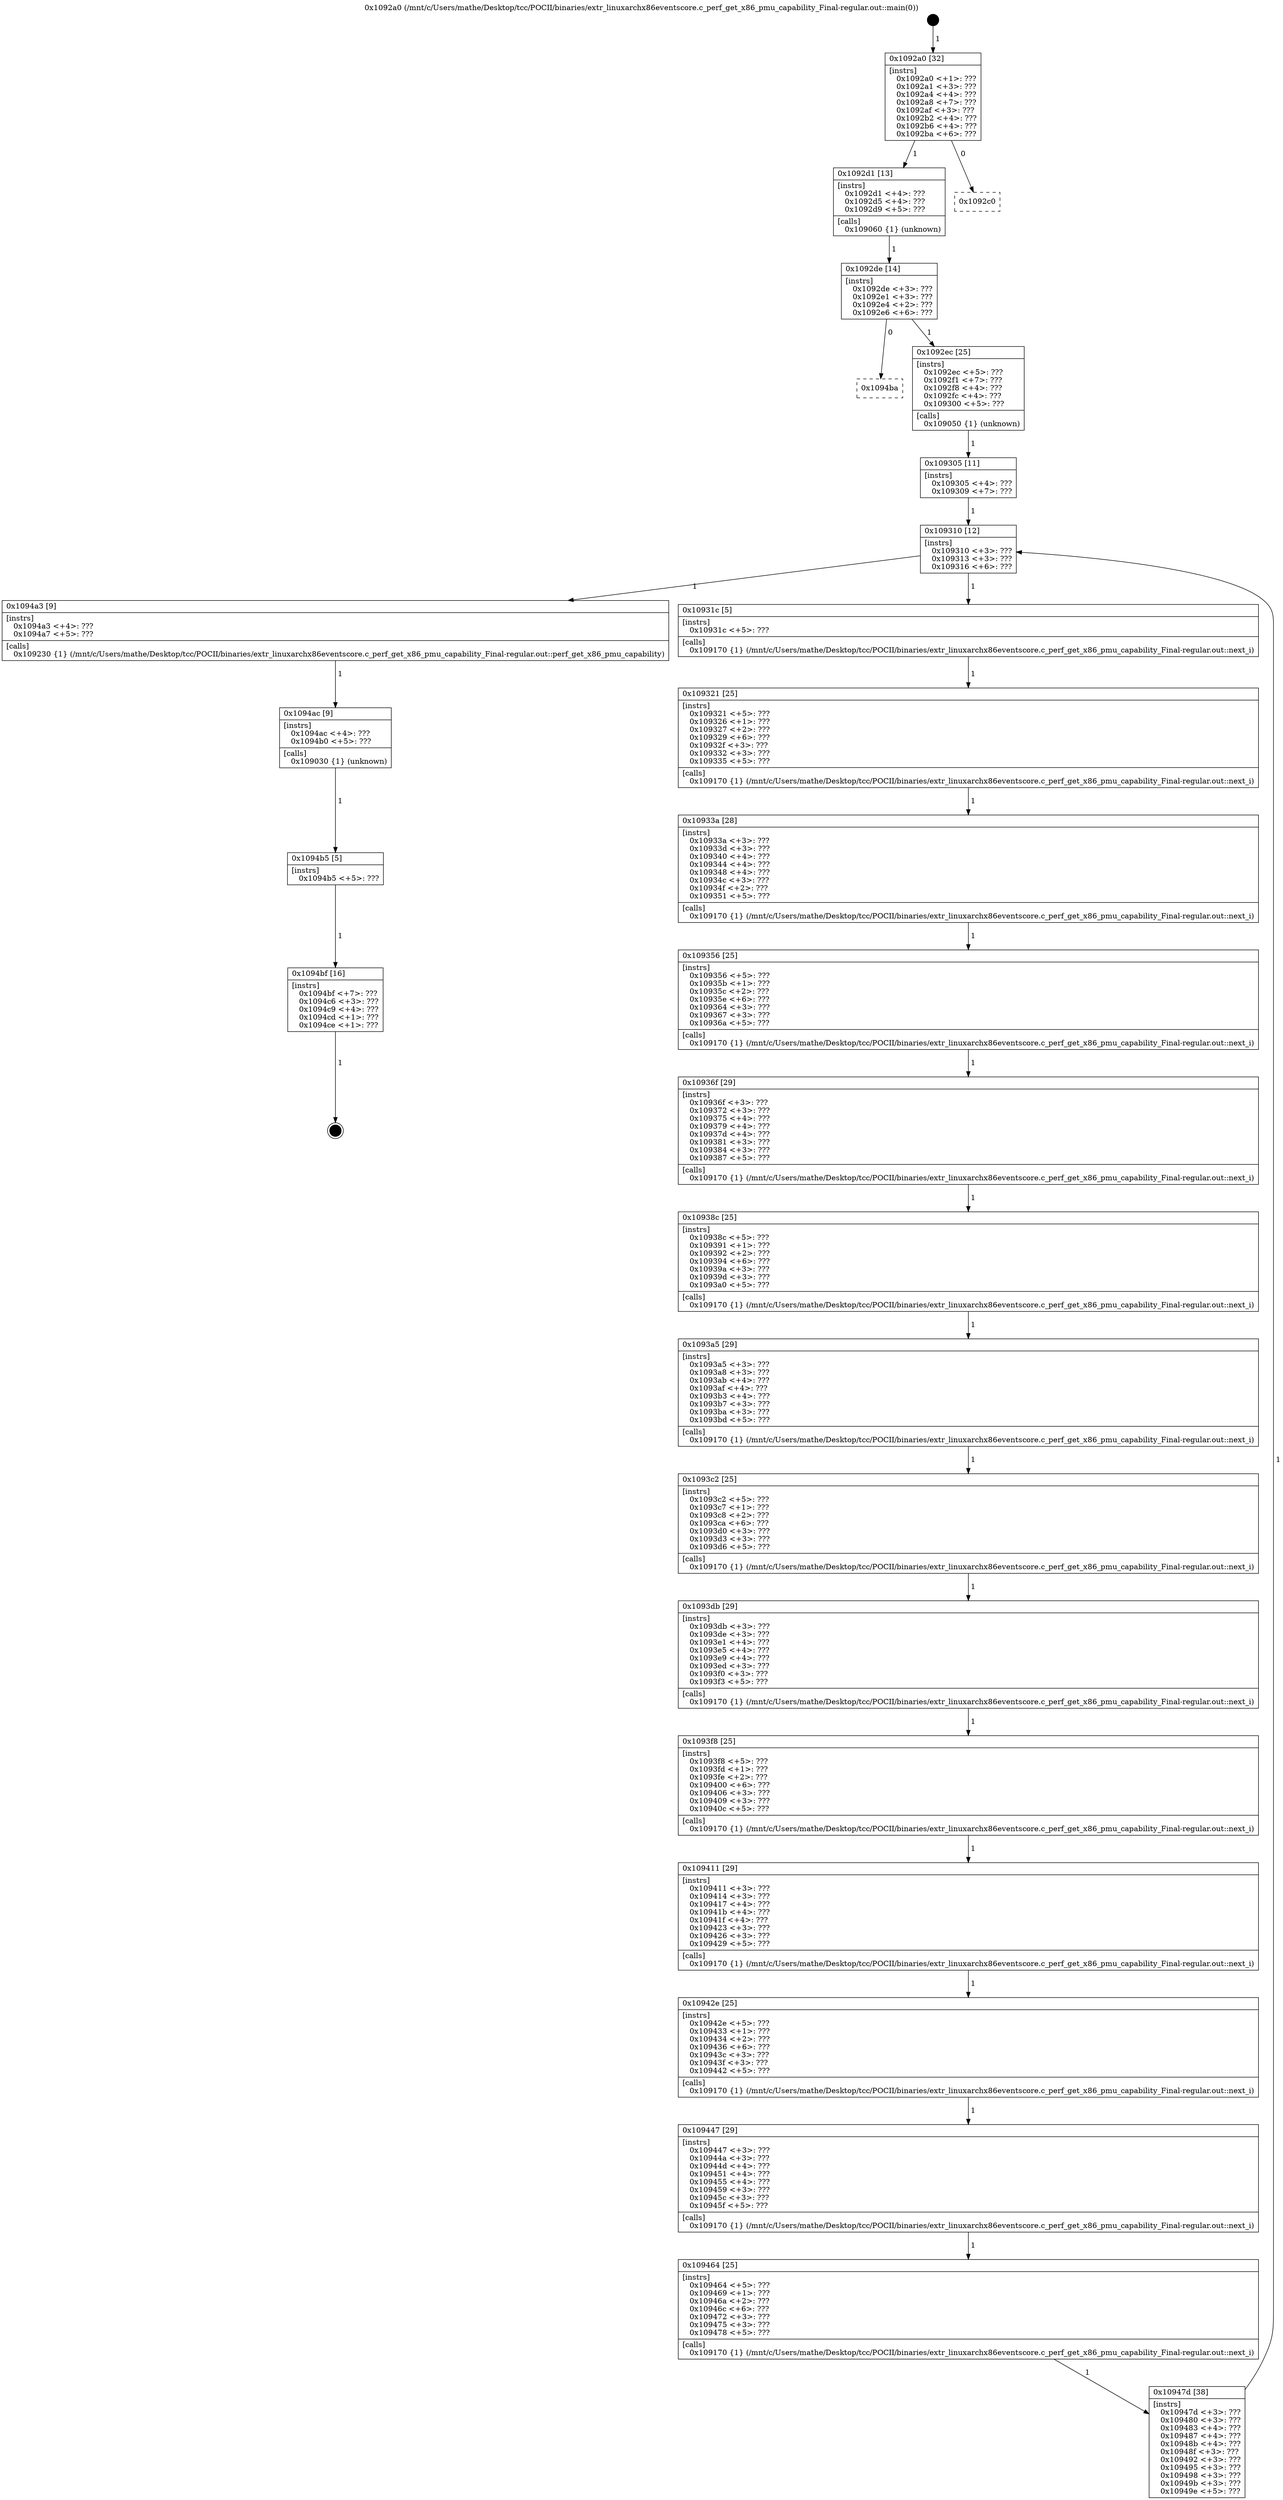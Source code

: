 digraph "0x1092a0" {
  label = "0x1092a0 (/mnt/c/Users/mathe/Desktop/tcc/POCII/binaries/extr_linuxarchx86eventscore.c_perf_get_x86_pmu_capability_Final-regular.out::main(0))"
  labelloc = "t"
  node[shape=record]

  Entry [label="",width=0.3,height=0.3,shape=circle,fillcolor=black,style=filled]
  "0x1092a0" [label="{
     0x1092a0 [32]\l
     | [instrs]\l
     &nbsp;&nbsp;0x1092a0 \<+1\>: ???\l
     &nbsp;&nbsp;0x1092a1 \<+3\>: ???\l
     &nbsp;&nbsp;0x1092a4 \<+4\>: ???\l
     &nbsp;&nbsp;0x1092a8 \<+7\>: ???\l
     &nbsp;&nbsp;0x1092af \<+3\>: ???\l
     &nbsp;&nbsp;0x1092b2 \<+4\>: ???\l
     &nbsp;&nbsp;0x1092b6 \<+4\>: ???\l
     &nbsp;&nbsp;0x1092ba \<+6\>: ???\l
  }"]
  "0x1092d1" [label="{
     0x1092d1 [13]\l
     | [instrs]\l
     &nbsp;&nbsp;0x1092d1 \<+4\>: ???\l
     &nbsp;&nbsp;0x1092d5 \<+4\>: ???\l
     &nbsp;&nbsp;0x1092d9 \<+5\>: ???\l
     | [calls]\l
     &nbsp;&nbsp;0x109060 \{1\} (unknown)\l
  }"]
  "0x1092c0" [label="{
     0x1092c0\l
  }", style=dashed]
  "0x1092de" [label="{
     0x1092de [14]\l
     | [instrs]\l
     &nbsp;&nbsp;0x1092de \<+3\>: ???\l
     &nbsp;&nbsp;0x1092e1 \<+3\>: ???\l
     &nbsp;&nbsp;0x1092e4 \<+2\>: ???\l
     &nbsp;&nbsp;0x1092e6 \<+6\>: ???\l
  }"]
  "0x1094ba" [label="{
     0x1094ba\l
  }", style=dashed]
  "0x1092ec" [label="{
     0x1092ec [25]\l
     | [instrs]\l
     &nbsp;&nbsp;0x1092ec \<+5\>: ???\l
     &nbsp;&nbsp;0x1092f1 \<+7\>: ???\l
     &nbsp;&nbsp;0x1092f8 \<+4\>: ???\l
     &nbsp;&nbsp;0x1092fc \<+4\>: ???\l
     &nbsp;&nbsp;0x109300 \<+5\>: ???\l
     | [calls]\l
     &nbsp;&nbsp;0x109050 \{1\} (unknown)\l
  }"]
  Exit [label="",width=0.3,height=0.3,shape=circle,fillcolor=black,style=filled,peripheries=2]
  "0x109310" [label="{
     0x109310 [12]\l
     | [instrs]\l
     &nbsp;&nbsp;0x109310 \<+3\>: ???\l
     &nbsp;&nbsp;0x109313 \<+3\>: ???\l
     &nbsp;&nbsp;0x109316 \<+6\>: ???\l
  }"]
  "0x1094a3" [label="{
     0x1094a3 [9]\l
     | [instrs]\l
     &nbsp;&nbsp;0x1094a3 \<+4\>: ???\l
     &nbsp;&nbsp;0x1094a7 \<+5\>: ???\l
     | [calls]\l
     &nbsp;&nbsp;0x109230 \{1\} (/mnt/c/Users/mathe/Desktop/tcc/POCII/binaries/extr_linuxarchx86eventscore.c_perf_get_x86_pmu_capability_Final-regular.out::perf_get_x86_pmu_capability)\l
  }"]
  "0x10931c" [label="{
     0x10931c [5]\l
     | [instrs]\l
     &nbsp;&nbsp;0x10931c \<+5\>: ???\l
     | [calls]\l
     &nbsp;&nbsp;0x109170 \{1\} (/mnt/c/Users/mathe/Desktop/tcc/POCII/binaries/extr_linuxarchx86eventscore.c_perf_get_x86_pmu_capability_Final-regular.out::next_i)\l
  }"]
  "0x109321" [label="{
     0x109321 [25]\l
     | [instrs]\l
     &nbsp;&nbsp;0x109321 \<+5\>: ???\l
     &nbsp;&nbsp;0x109326 \<+1\>: ???\l
     &nbsp;&nbsp;0x109327 \<+2\>: ???\l
     &nbsp;&nbsp;0x109329 \<+6\>: ???\l
     &nbsp;&nbsp;0x10932f \<+3\>: ???\l
     &nbsp;&nbsp;0x109332 \<+3\>: ???\l
     &nbsp;&nbsp;0x109335 \<+5\>: ???\l
     | [calls]\l
     &nbsp;&nbsp;0x109170 \{1\} (/mnt/c/Users/mathe/Desktop/tcc/POCII/binaries/extr_linuxarchx86eventscore.c_perf_get_x86_pmu_capability_Final-regular.out::next_i)\l
  }"]
  "0x10933a" [label="{
     0x10933a [28]\l
     | [instrs]\l
     &nbsp;&nbsp;0x10933a \<+3\>: ???\l
     &nbsp;&nbsp;0x10933d \<+3\>: ???\l
     &nbsp;&nbsp;0x109340 \<+4\>: ???\l
     &nbsp;&nbsp;0x109344 \<+4\>: ???\l
     &nbsp;&nbsp;0x109348 \<+4\>: ???\l
     &nbsp;&nbsp;0x10934c \<+3\>: ???\l
     &nbsp;&nbsp;0x10934f \<+2\>: ???\l
     &nbsp;&nbsp;0x109351 \<+5\>: ???\l
     | [calls]\l
     &nbsp;&nbsp;0x109170 \{1\} (/mnt/c/Users/mathe/Desktop/tcc/POCII/binaries/extr_linuxarchx86eventscore.c_perf_get_x86_pmu_capability_Final-regular.out::next_i)\l
  }"]
  "0x109356" [label="{
     0x109356 [25]\l
     | [instrs]\l
     &nbsp;&nbsp;0x109356 \<+5\>: ???\l
     &nbsp;&nbsp;0x10935b \<+1\>: ???\l
     &nbsp;&nbsp;0x10935c \<+2\>: ???\l
     &nbsp;&nbsp;0x10935e \<+6\>: ???\l
     &nbsp;&nbsp;0x109364 \<+3\>: ???\l
     &nbsp;&nbsp;0x109367 \<+3\>: ???\l
     &nbsp;&nbsp;0x10936a \<+5\>: ???\l
     | [calls]\l
     &nbsp;&nbsp;0x109170 \{1\} (/mnt/c/Users/mathe/Desktop/tcc/POCII/binaries/extr_linuxarchx86eventscore.c_perf_get_x86_pmu_capability_Final-regular.out::next_i)\l
  }"]
  "0x10936f" [label="{
     0x10936f [29]\l
     | [instrs]\l
     &nbsp;&nbsp;0x10936f \<+3\>: ???\l
     &nbsp;&nbsp;0x109372 \<+3\>: ???\l
     &nbsp;&nbsp;0x109375 \<+4\>: ???\l
     &nbsp;&nbsp;0x109379 \<+4\>: ???\l
     &nbsp;&nbsp;0x10937d \<+4\>: ???\l
     &nbsp;&nbsp;0x109381 \<+3\>: ???\l
     &nbsp;&nbsp;0x109384 \<+3\>: ???\l
     &nbsp;&nbsp;0x109387 \<+5\>: ???\l
     | [calls]\l
     &nbsp;&nbsp;0x109170 \{1\} (/mnt/c/Users/mathe/Desktop/tcc/POCII/binaries/extr_linuxarchx86eventscore.c_perf_get_x86_pmu_capability_Final-regular.out::next_i)\l
  }"]
  "0x10938c" [label="{
     0x10938c [25]\l
     | [instrs]\l
     &nbsp;&nbsp;0x10938c \<+5\>: ???\l
     &nbsp;&nbsp;0x109391 \<+1\>: ???\l
     &nbsp;&nbsp;0x109392 \<+2\>: ???\l
     &nbsp;&nbsp;0x109394 \<+6\>: ???\l
     &nbsp;&nbsp;0x10939a \<+3\>: ???\l
     &nbsp;&nbsp;0x10939d \<+3\>: ???\l
     &nbsp;&nbsp;0x1093a0 \<+5\>: ???\l
     | [calls]\l
     &nbsp;&nbsp;0x109170 \{1\} (/mnt/c/Users/mathe/Desktop/tcc/POCII/binaries/extr_linuxarchx86eventscore.c_perf_get_x86_pmu_capability_Final-regular.out::next_i)\l
  }"]
  "0x1093a5" [label="{
     0x1093a5 [29]\l
     | [instrs]\l
     &nbsp;&nbsp;0x1093a5 \<+3\>: ???\l
     &nbsp;&nbsp;0x1093a8 \<+3\>: ???\l
     &nbsp;&nbsp;0x1093ab \<+4\>: ???\l
     &nbsp;&nbsp;0x1093af \<+4\>: ???\l
     &nbsp;&nbsp;0x1093b3 \<+4\>: ???\l
     &nbsp;&nbsp;0x1093b7 \<+3\>: ???\l
     &nbsp;&nbsp;0x1093ba \<+3\>: ???\l
     &nbsp;&nbsp;0x1093bd \<+5\>: ???\l
     | [calls]\l
     &nbsp;&nbsp;0x109170 \{1\} (/mnt/c/Users/mathe/Desktop/tcc/POCII/binaries/extr_linuxarchx86eventscore.c_perf_get_x86_pmu_capability_Final-regular.out::next_i)\l
  }"]
  "0x1093c2" [label="{
     0x1093c2 [25]\l
     | [instrs]\l
     &nbsp;&nbsp;0x1093c2 \<+5\>: ???\l
     &nbsp;&nbsp;0x1093c7 \<+1\>: ???\l
     &nbsp;&nbsp;0x1093c8 \<+2\>: ???\l
     &nbsp;&nbsp;0x1093ca \<+6\>: ???\l
     &nbsp;&nbsp;0x1093d0 \<+3\>: ???\l
     &nbsp;&nbsp;0x1093d3 \<+3\>: ???\l
     &nbsp;&nbsp;0x1093d6 \<+5\>: ???\l
     | [calls]\l
     &nbsp;&nbsp;0x109170 \{1\} (/mnt/c/Users/mathe/Desktop/tcc/POCII/binaries/extr_linuxarchx86eventscore.c_perf_get_x86_pmu_capability_Final-regular.out::next_i)\l
  }"]
  "0x1093db" [label="{
     0x1093db [29]\l
     | [instrs]\l
     &nbsp;&nbsp;0x1093db \<+3\>: ???\l
     &nbsp;&nbsp;0x1093de \<+3\>: ???\l
     &nbsp;&nbsp;0x1093e1 \<+4\>: ???\l
     &nbsp;&nbsp;0x1093e5 \<+4\>: ???\l
     &nbsp;&nbsp;0x1093e9 \<+4\>: ???\l
     &nbsp;&nbsp;0x1093ed \<+3\>: ???\l
     &nbsp;&nbsp;0x1093f0 \<+3\>: ???\l
     &nbsp;&nbsp;0x1093f3 \<+5\>: ???\l
     | [calls]\l
     &nbsp;&nbsp;0x109170 \{1\} (/mnt/c/Users/mathe/Desktop/tcc/POCII/binaries/extr_linuxarchx86eventscore.c_perf_get_x86_pmu_capability_Final-regular.out::next_i)\l
  }"]
  "0x1093f8" [label="{
     0x1093f8 [25]\l
     | [instrs]\l
     &nbsp;&nbsp;0x1093f8 \<+5\>: ???\l
     &nbsp;&nbsp;0x1093fd \<+1\>: ???\l
     &nbsp;&nbsp;0x1093fe \<+2\>: ???\l
     &nbsp;&nbsp;0x109400 \<+6\>: ???\l
     &nbsp;&nbsp;0x109406 \<+3\>: ???\l
     &nbsp;&nbsp;0x109409 \<+3\>: ???\l
     &nbsp;&nbsp;0x10940c \<+5\>: ???\l
     | [calls]\l
     &nbsp;&nbsp;0x109170 \{1\} (/mnt/c/Users/mathe/Desktop/tcc/POCII/binaries/extr_linuxarchx86eventscore.c_perf_get_x86_pmu_capability_Final-regular.out::next_i)\l
  }"]
  "0x109411" [label="{
     0x109411 [29]\l
     | [instrs]\l
     &nbsp;&nbsp;0x109411 \<+3\>: ???\l
     &nbsp;&nbsp;0x109414 \<+3\>: ???\l
     &nbsp;&nbsp;0x109417 \<+4\>: ???\l
     &nbsp;&nbsp;0x10941b \<+4\>: ???\l
     &nbsp;&nbsp;0x10941f \<+4\>: ???\l
     &nbsp;&nbsp;0x109423 \<+3\>: ???\l
     &nbsp;&nbsp;0x109426 \<+3\>: ???\l
     &nbsp;&nbsp;0x109429 \<+5\>: ???\l
     | [calls]\l
     &nbsp;&nbsp;0x109170 \{1\} (/mnt/c/Users/mathe/Desktop/tcc/POCII/binaries/extr_linuxarchx86eventscore.c_perf_get_x86_pmu_capability_Final-regular.out::next_i)\l
  }"]
  "0x10942e" [label="{
     0x10942e [25]\l
     | [instrs]\l
     &nbsp;&nbsp;0x10942e \<+5\>: ???\l
     &nbsp;&nbsp;0x109433 \<+1\>: ???\l
     &nbsp;&nbsp;0x109434 \<+2\>: ???\l
     &nbsp;&nbsp;0x109436 \<+6\>: ???\l
     &nbsp;&nbsp;0x10943c \<+3\>: ???\l
     &nbsp;&nbsp;0x10943f \<+3\>: ???\l
     &nbsp;&nbsp;0x109442 \<+5\>: ???\l
     | [calls]\l
     &nbsp;&nbsp;0x109170 \{1\} (/mnt/c/Users/mathe/Desktop/tcc/POCII/binaries/extr_linuxarchx86eventscore.c_perf_get_x86_pmu_capability_Final-regular.out::next_i)\l
  }"]
  "0x109447" [label="{
     0x109447 [29]\l
     | [instrs]\l
     &nbsp;&nbsp;0x109447 \<+3\>: ???\l
     &nbsp;&nbsp;0x10944a \<+3\>: ???\l
     &nbsp;&nbsp;0x10944d \<+4\>: ???\l
     &nbsp;&nbsp;0x109451 \<+4\>: ???\l
     &nbsp;&nbsp;0x109455 \<+4\>: ???\l
     &nbsp;&nbsp;0x109459 \<+3\>: ???\l
     &nbsp;&nbsp;0x10945c \<+3\>: ???\l
     &nbsp;&nbsp;0x10945f \<+5\>: ???\l
     | [calls]\l
     &nbsp;&nbsp;0x109170 \{1\} (/mnt/c/Users/mathe/Desktop/tcc/POCII/binaries/extr_linuxarchx86eventscore.c_perf_get_x86_pmu_capability_Final-regular.out::next_i)\l
  }"]
  "0x109464" [label="{
     0x109464 [25]\l
     | [instrs]\l
     &nbsp;&nbsp;0x109464 \<+5\>: ???\l
     &nbsp;&nbsp;0x109469 \<+1\>: ???\l
     &nbsp;&nbsp;0x10946a \<+2\>: ???\l
     &nbsp;&nbsp;0x10946c \<+6\>: ???\l
     &nbsp;&nbsp;0x109472 \<+3\>: ???\l
     &nbsp;&nbsp;0x109475 \<+3\>: ???\l
     &nbsp;&nbsp;0x109478 \<+5\>: ???\l
     | [calls]\l
     &nbsp;&nbsp;0x109170 \{1\} (/mnt/c/Users/mathe/Desktop/tcc/POCII/binaries/extr_linuxarchx86eventscore.c_perf_get_x86_pmu_capability_Final-regular.out::next_i)\l
  }"]
  "0x10947d" [label="{
     0x10947d [38]\l
     | [instrs]\l
     &nbsp;&nbsp;0x10947d \<+3\>: ???\l
     &nbsp;&nbsp;0x109480 \<+3\>: ???\l
     &nbsp;&nbsp;0x109483 \<+4\>: ???\l
     &nbsp;&nbsp;0x109487 \<+4\>: ???\l
     &nbsp;&nbsp;0x10948b \<+4\>: ???\l
     &nbsp;&nbsp;0x10948f \<+3\>: ???\l
     &nbsp;&nbsp;0x109492 \<+3\>: ???\l
     &nbsp;&nbsp;0x109495 \<+3\>: ???\l
     &nbsp;&nbsp;0x109498 \<+3\>: ???\l
     &nbsp;&nbsp;0x10949b \<+3\>: ???\l
     &nbsp;&nbsp;0x10949e \<+5\>: ???\l
  }"]
  "0x109305" [label="{
     0x109305 [11]\l
     | [instrs]\l
     &nbsp;&nbsp;0x109305 \<+4\>: ???\l
     &nbsp;&nbsp;0x109309 \<+7\>: ???\l
  }"]
  "0x1094ac" [label="{
     0x1094ac [9]\l
     | [instrs]\l
     &nbsp;&nbsp;0x1094ac \<+4\>: ???\l
     &nbsp;&nbsp;0x1094b0 \<+5\>: ???\l
     | [calls]\l
     &nbsp;&nbsp;0x109030 \{1\} (unknown)\l
  }"]
  "0x1094b5" [label="{
     0x1094b5 [5]\l
     | [instrs]\l
     &nbsp;&nbsp;0x1094b5 \<+5\>: ???\l
  }"]
  "0x1094bf" [label="{
     0x1094bf [16]\l
     | [instrs]\l
     &nbsp;&nbsp;0x1094bf \<+7\>: ???\l
     &nbsp;&nbsp;0x1094c6 \<+3\>: ???\l
     &nbsp;&nbsp;0x1094c9 \<+4\>: ???\l
     &nbsp;&nbsp;0x1094cd \<+1\>: ???\l
     &nbsp;&nbsp;0x1094ce \<+1\>: ???\l
  }"]
  Entry -> "0x1092a0" [label=" 1"]
  "0x1092a0" -> "0x1092d1" [label=" 1"]
  "0x1092a0" -> "0x1092c0" [label=" 0"]
  "0x1092d1" -> "0x1092de" [label=" 1"]
  "0x1092de" -> "0x1094ba" [label=" 0"]
  "0x1092de" -> "0x1092ec" [label=" 1"]
  "0x1094bf" -> Exit [label=" 1"]
  "0x1092ec" -> "0x109305" [label=" 1"]
  "0x109310" -> "0x1094a3" [label=" 1"]
  "0x109310" -> "0x10931c" [label=" 1"]
  "0x10931c" -> "0x109321" [label=" 1"]
  "0x109321" -> "0x10933a" [label=" 1"]
  "0x10933a" -> "0x109356" [label=" 1"]
  "0x109356" -> "0x10936f" [label=" 1"]
  "0x10936f" -> "0x10938c" [label=" 1"]
  "0x10938c" -> "0x1093a5" [label=" 1"]
  "0x1093a5" -> "0x1093c2" [label=" 1"]
  "0x1093c2" -> "0x1093db" [label=" 1"]
  "0x1093db" -> "0x1093f8" [label=" 1"]
  "0x1093f8" -> "0x109411" [label=" 1"]
  "0x109411" -> "0x10942e" [label=" 1"]
  "0x10942e" -> "0x109447" [label=" 1"]
  "0x109447" -> "0x109464" [label=" 1"]
  "0x109464" -> "0x10947d" [label=" 1"]
  "0x109305" -> "0x109310" [label=" 1"]
  "0x10947d" -> "0x109310" [label=" 1"]
  "0x1094a3" -> "0x1094ac" [label=" 1"]
  "0x1094ac" -> "0x1094b5" [label=" 1"]
  "0x1094b5" -> "0x1094bf" [label=" 1"]
}
